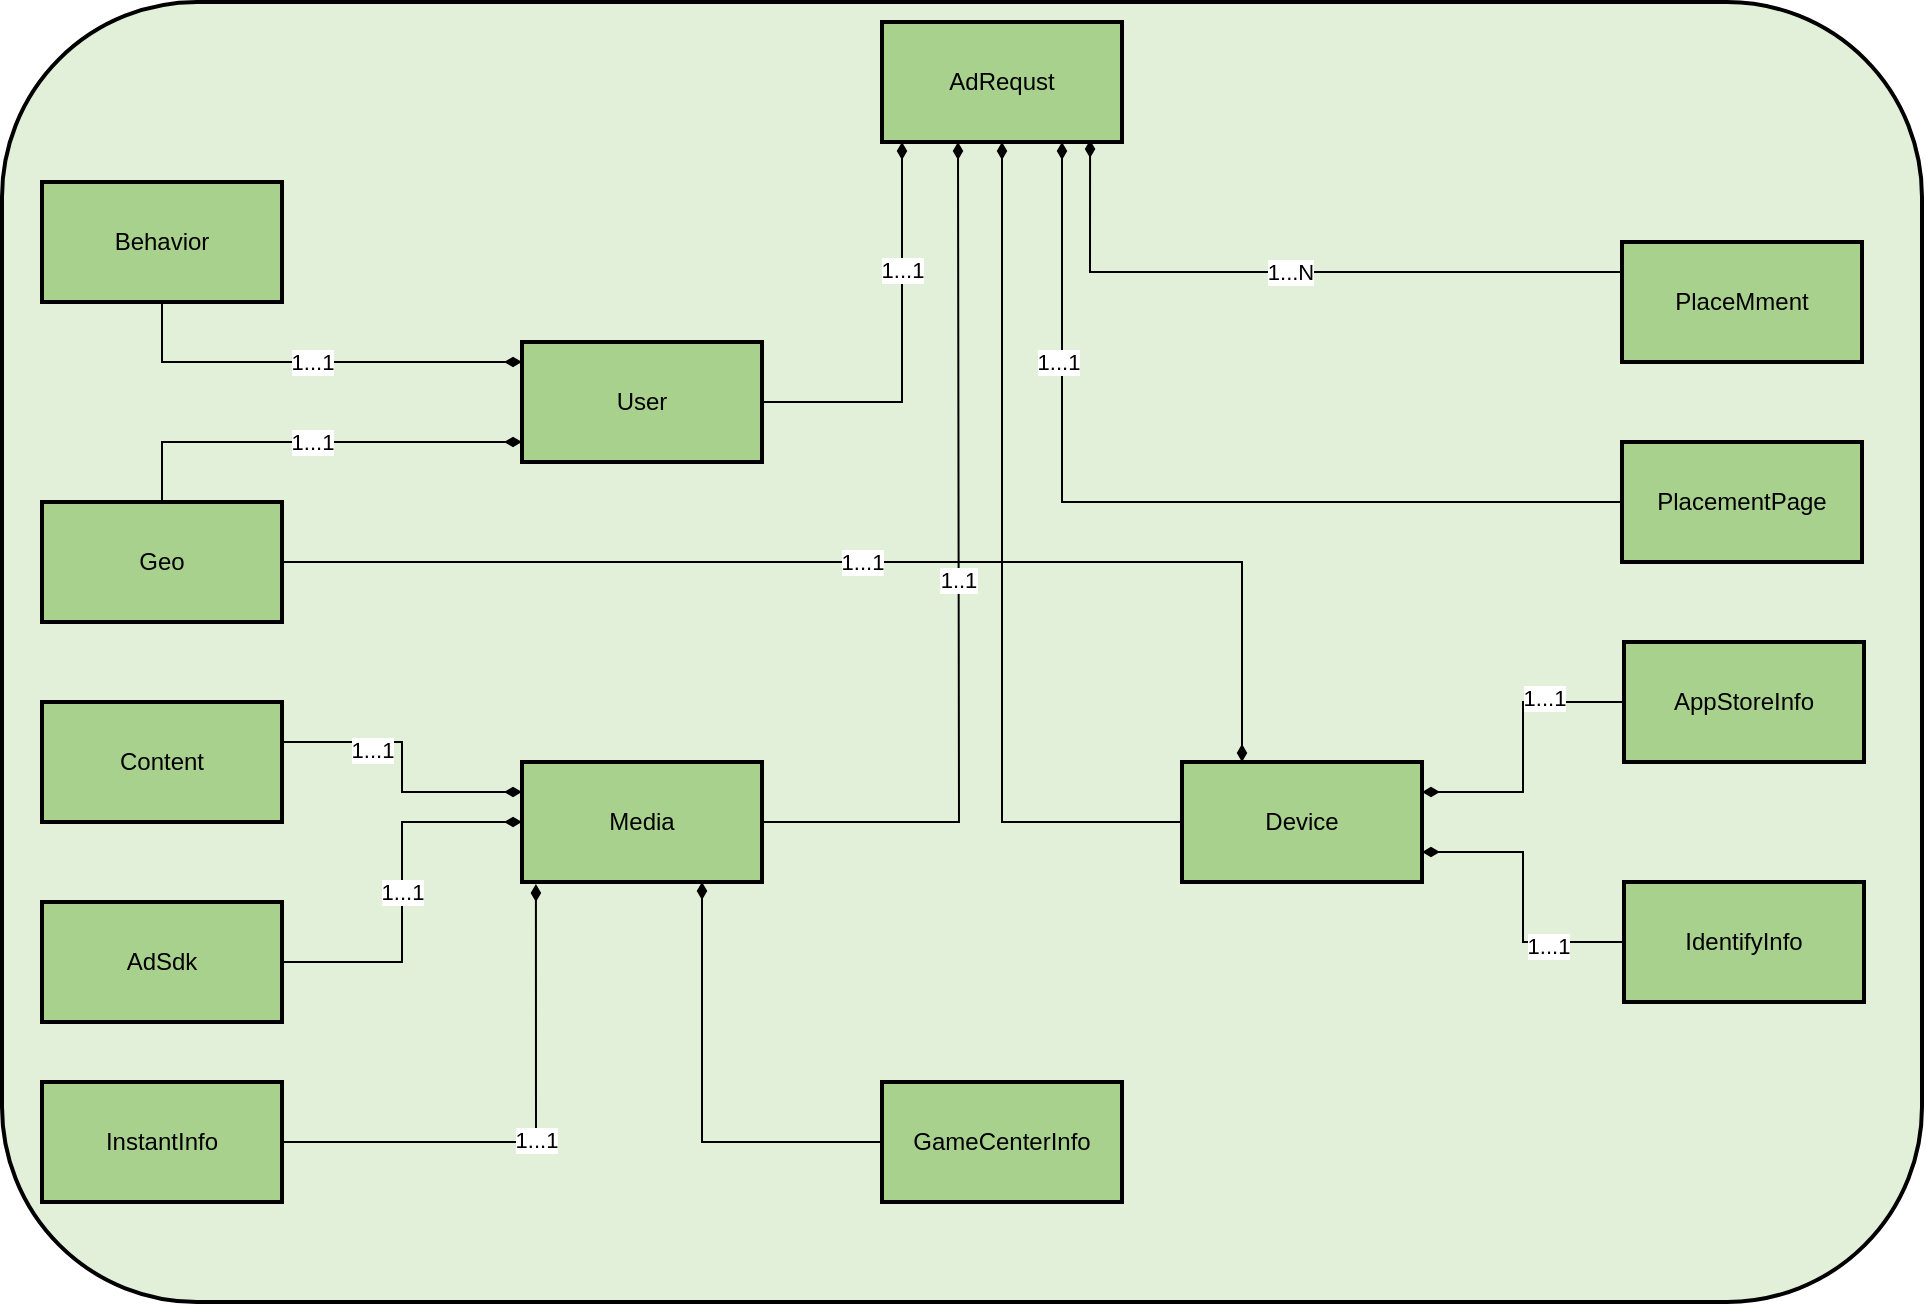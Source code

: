 <mxfile version="20.0.3" type="github">
  <diagram id="WxofzhqPijOSikos3FHB" name="Page-1">
    <mxGraphModel dx="1422" dy="762" grid="1" gridSize="10" guides="1" tooltips="1" connect="1" arrows="1" fold="1" page="1" pageScale="1" pageWidth="1100" pageHeight="850" math="0" shadow="0">
      <root>
        <mxCell id="0" />
        <mxCell id="1" parent="0" />
        <mxCell id="8hg9rA8bp6VnjMarO-Az-38" value="" style="rounded=1;whiteSpace=wrap;html=1;strokeWidth=2;fillColor=#E2F0D9;" vertex="1" parent="1">
          <mxGeometry x="10" y="170" width="960" height="650" as="geometry" />
        </mxCell>
        <mxCell id="8hg9rA8bp6VnjMarO-Az-4" value="AdRequst" style="rounded=0;whiteSpace=wrap;html=1;fillColor=#A9D18E;strokeWidth=2;" vertex="1" parent="1">
          <mxGeometry x="450" y="180" width="120" height="60" as="geometry" />
        </mxCell>
        <mxCell id="8hg9rA8bp6VnjMarO-Az-7" style="edgeStyle=orthogonalEdgeStyle;rounded=0;orthogonalLoop=1;jettySize=auto;html=1;entryX=0.75;entryY=1;entryDx=0;entryDy=0;endArrow=diamondThin;endFill=1;" edge="1" parent="1" source="8hg9rA8bp6VnjMarO-Az-6" target="8hg9rA8bp6VnjMarO-Az-4">
          <mxGeometry relative="1" as="geometry" />
        </mxCell>
        <mxCell id="8hg9rA8bp6VnjMarO-Az-9" value="1...1" style="edgeLabel;html=1;align=center;verticalAlign=middle;resizable=0;points=[];" vertex="1" connectable="0" parent="8hg9rA8bp6VnjMarO-Az-7">
          <mxGeometry x="0.465" y="2" relative="1" as="geometry">
            <mxPoint y="-13" as="offset" />
          </mxGeometry>
        </mxCell>
        <mxCell id="8hg9rA8bp6VnjMarO-Az-6" value="PlacementPage" style="rounded=0;whiteSpace=wrap;html=1;fillColor=#A9D18E;strokeWidth=2;" vertex="1" parent="1">
          <mxGeometry x="820" y="390" width="120" height="60" as="geometry" />
        </mxCell>
        <mxCell id="8hg9rA8bp6VnjMarO-Az-10" value="1...N" style="edgeStyle=orthogonalEdgeStyle;rounded=0;orthogonalLoop=1;jettySize=auto;html=1;entryX=0.867;entryY=0.983;entryDx=0;entryDy=0;entryPerimeter=0;endArrow=diamondThin;endFill=1;exitX=0;exitY=0.25;exitDx=0;exitDy=0;" edge="1" parent="1" source="8hg9rA8bp6VnjMarO-Az-8" target="8hg9rA8bp6VnjMarO-Az-4">
          <mxGeometry relative="1" as="geometry">
            <Array as="points">
              <mxPoint x="554" y="305" />
            </Array>
          </mxGeometry>
        </mxCell>
        <mxCell id="8hg9rA8bp6VnjMarO-Az-8" value="PlaceMment" style="rounded=0;whiteSpace=wrap;html=1;fillColor=#A9D18E;strokeWidth=2;" vertex="1" parent="1">
          <mxGeometry x="820" y="290" width="120" height="60" as="geometry" />
        </mxCell>
        <mxCell id="8hg9rA8bp6VnjMarO-Az-12" value="1...1" style="edgeStyle=orthogonalEdgeStyle;rounded=0;orthogonalLoop=1;jettySize=auto;html=1;endArrow=diamondThin;endFill=1;" edge="1" parent="1" target="8hg9rA8bp6VnjMarO-Az-4">
          <mxGeometry x="0.364" relative="1" as="geometry">
            <mxPoint x="390" y="370" as="sourcePoint" />
            <mxPoint x="486.96" y="241.98" as="targetPoint" />
            <Array as="points">
              <mxPoint x="460" y="370" />
            </Array>
            <mxPoint as="offset" />
          </mxGeometry>
        </mxCell>
        <mxCell id="8hg9rA8bp6VnjMarO-Az-11" value="User" style="rounded=0;whiteSpace=wrap;html=1;fillColor=#A9D18E;strokeWidth=2;" vertex="1" parent="1">
          <mxGeometry x="270" y="340" width="120" height="60" as="geometry" />
        </mxCell>
        <mxCell id="8hg9rA8bp6VnjMarO-Az-14" value="1...1" style="edgeStyle=orthogonalEdgeStyle;rounded=0;orthogonalLoop=1;jettySize=auto;html=1;endArrow=diamondThin;endFill=1;" edge="1" parent="1" source="8hg9rA8bp6VnjMarO-Az-13">
          <mxGeometry relative="1" as="geometry">
            <mxPoint x="270" y="350" as="targetPoint" />
            <Array as="points">
              <mxPoint x="90" y="350" />
              <mxPoint x="270" y="350" />
            </Array>
          </mxGeometry>
        </mxCell>
        <mxCell id="8hg9rA8bp6VnjMarO-Az-13" value="Behavior" style="rounded=0;whiteSpace=wrap;html=1;fillColor=#A9D18E;strokeWidth=2;" vertex="1" parent="1">
          <mxGeometry x="30" y="260" width="120" height="60" as="geometry" />
        </mxCell>
        <mxCell id="8hg9rA8bp6VnjMarO-Az-16" value="1...1" style="edgeStyle=orthogonalEdgeStyle;rounded=0;orthogonalLoop=1;jettySize=auto;html=1;endArrow=diamondThin;endFill=1;" edge="1" parent="1" source="8hg9rA8bp6VnjMarO-Az-15" target="8hg9rA8bp6VnjMarO-Az-11">
          <mxGeometry relative="1" as="geometry">
            <Array as="points">
              <mxPoint x="90" y="390" />
            </Array>
          </mxGeometry>
        </mxCell>
        <mxCell id="8hg9rA8bp6VnjMarO-Az-30" value="1...1" style="edgeStyle=orthogonalEdgeStyle;rounded=0;orthogonalLoop=1;jettySize=auto;html=1;entryX=0.25;entryY=0;entryDx=0;entryDy=0;endArrow=diamondThin;endFill=1;" edge="1" parent="1" source="8hg9rA8bp6VnjMarO-Az-15" target="8hg9rA8bp6VnjMarO-Az-28">
          <mxGeometry relative="1" as="geometry" />
        </mxCell>
        <mxCell id="8hg9rA8bp6VnjMarO-Az-15" value="Geo" style="rounded=0;whiteSpace=wrap;html=1;fillColor=#A9D18E;strokeWidth=2;" vertex="1" parent="1">
          <mxGeometry x="30" y="420" width="120" height="60" as="geometry" />
        </mxCell>
        <mxCell id="8hg9rA8bp6VnjMarO-Az-19" value="1..1" style="edgeStyle=orthogonalEdgeStyle;rounded=0;orthogonalLoop=1;jettySize=auto;html=1;endArrow=diamondThin;endFill=1;" edge="1" parent="1" source="8hg9rA8bp6VnjMarO-Az-17">
          <mxGeometry relative="1" as="geometry">
            <mxPoint x="488" y="240" as="targetPoint" />
          </mxGeometry>
        </mxCell>
        <mxCell id="8hg9rA8bp6VnjMarO-Az-17" value="Media" style="rounded=0;whiteSpace=wrap;html=1;fillColor=#A9D18E;strokeWidth=2;" vertex="1" parent="1">
          <mxGeometry x="270" y="550" width="120" height="60" as="geometry" />
        </mxCell>
        <mxCell id="8hg9rA8bp6VnjMarO-Az-20" style="edgeStyle=orthogonalEdgeStyle;rounded=0;orthogonalLoop=1;jettySize=auto;html=1;entryX=0;entryY=0.25;entryDx=0;entryDy=0;endArrow=diamondThin;endFill=1;" edge="1" parent="1" source="8hg9rA8bp6VnjMarO-Az-18" target="8hg9rA8bp6VnjMarO-Az-17">
          <mxGeometry relative="1" as="geometry">
            <Array as="points">
              <mxPoint x="210" y="540" />
              <mxPoint x="210" y="565" />
            </Array>
          </mxGeometry>
        </mxCell>
        <mxCell id="8hg9rA8bp6VnjMarO-Az-21" value="1...1" style="edgeLabel;html=1;align=center;verticalAlign=middle;resizable=0;points=[];" vertex="1" connectable="0" parent="8hg9rA8bp6VnjMarO-Az-20">
          <mxGeometry x="-0.379" y="-4" relative="1" as="geometry">
            <mxPoint as="offset" />
          </mxGeometry>
        </mxCell>
        <mxCell id="8hg9rA8bp6VnjMarO-Az-18" value="Content" style="rounded=0;whiteSpace=wrap;html=1;fillColor=#A9D18E;strokeWidth=2;" vertex="1" parent="1">
          <mxGeometry x="30" y="520" width="120" height="60" as="geometry" />
        </mxCell>
        <mxCell id="8hg9rA8bp6VnjMarO-Az-23" value="1...1" style="edgeStyle=orthogonalEdgeStyle;rounded=0;orthogonalLoop=1;jettySize=auto;html=1;entryX=0;entryY=0.5;entryDx=0;entryDy=0;endArrow=diamondThin;endFill=1;" edge="1" parent="1" source="8hg9rA8bp6VnjMarO-Az-22" target="8hg9rA8bp6VnjMarO-Az-17">
          <mxGeometry relative="1" as="geometry" />
        </mxCell>
        <mxCell id="8hg9rA8bp6VnjMarO-Az-22" value="AdSdk" style="rounded=0;whiteSpace=wrap;html=1;fillColor=#A9D18E;strokeWidth=2;" vertex="1" parent="1">
          <mxGeometry x="30" y="620" width="120" height="60" as="geometry" />
        </mxCell>
        <mxCell id="8hg9rA8bp6VnjMarO-Az-25" value="1...1" style="edgeStyle=orthogonalEdgeStyle;rounded=0;orthogonalLoop=1;jettySize=auto;html=1;entryX=0.058;entryY=1.017;entryDx=0;entryDy=0;entryPerimeter=0;endArrow=diamondThin;endFill=1;" edge="1" parent="1" source="8hg9rA8bp6VnjMarO-Az-24" target="8hg9rA8bp6VnjMarO-Az-17">
          <mxGeometry relative="1" as="geometry" />
        </mxCell>
        <mxCell id="8hg9rA8bp6VnjMarO-Az-24" value="InstantInfo" style="rounded=0;whiteSpace=wrap;html=1;fillColor=#A9D18E;strokeWidth=2;" vertex="1" parent="1">
          <mxGeometry x="30" y="710" width="120" height="60" as="geometry" />
        </mxCell>
        <mxCell id="8hg9rA8bp6VnjMarO-Az-27" style="edgeStyle=orthogonalEdgeStyle;rounded=0;orthogonalLoop=1;jettySize=auto;html=1;entryX=0.75;entryY=1;entryDx=0;entryDy=0;endArrow=diamondThin;endFill=1;" edge="1" parent="1" source="8hg9rA8bp6VnjMarO-Az-26" target="8hg9rA8bp6VnjMarO-Az-17">
          <mxGeometry relative="1" as="geometry" />
        </mxCell>
        <mxCell id="8hg9rA8bp6VnjMarO-Az-26" value="GameCenterInfo" style="rounded=0;whiteSpace=wrap;html=1;fillColor=#A9D18E;strokeWidth=2;" vertex="1" parent="1">
          <mxGeometry x="450" y="710" width="120" height="60" as="geometry" />
        </mxCell>
        <mxCell id="8hg9rA8bp6VnjMarO-Az-37" style="edgeStyle=orthogonalEdgeStyle;rounded=0;orthogonalLoop=1;jettySize=auto;html=1;entryX=0.5;entryY=1;entryDx=0;entryDy=0;endArrow=diamondThin;endFill=1;" edge="1" parent="1" source="8hg9rA8bp6VnjMarO-Az-28" target="8hg9rA8bp6VnjMarO-Az-4">
          <mxGeometry relative="1" as="geometry" />
        </mxCell>
        <mxCell id="8hg9rA8bp6VnjMarO-Az-28" value="Device" style="rounded=0;whiteSpace=wrap;html=1;fillColor=#A9D18E;strokeWidth=2;" vertex="1" parent="1">
          <mxGeometry x="600" y="550" width="120" height="60" as="geometry" />
        </mxCell>
        <mxCell id="8hg9rA8bp6VnjMarO-Az-34" style="edgeStyle=orthogonalEdgeStyle;rounded=0;orthogonalLoop=1;jettySize=auto;html=1;entryX=1;entryY=0.25;entryDx=0;entryDy=0;endArrow=diamondThin;endFill=1;" edge="1" parent="1" source="8hg9rA8bp6VnjMarO-Az-31" target="8hg9rA8bp6VnjMarO-Az-28">
          <mxGeometry relative="1" as="geometry">
            <mxPoint x="721" y="565" as="targetPoint" />
          </mxGeometry>
        </mxCell>
        <mxCell id="8hg9rA8bp6VnjMarO-Az-35" value="1...1" style="edgeLabel;html=1;align=center;verticalAlign=middle;resizable=0;points=[];" vertex="1" connectable="0" parent="8hg9rA8bp6VnjMarO-Az-34">
          <mxGeometry x="-0.448" y="-2" relative="1" as="geometry">
            <mxPoint as="offset" />
          </mxGeometry>
        </mxCell>
        <mxCell id="8hg9rA8bp6VnjMarO-Az-31" value="AppStoreInfo" style="rounded=0;whiteSpace=wrap;html=1;fillColor=#A9D18E;strokeWidth=2;" vertex="1" parent="1">
          <mxGeometry x="821" y="490" width="120" height="60" as="geometry" />
        </mxCell>
        <mxCell id="8hg9rA8bp6VnjMarO-Az-33" style="edgeStyle=orthogonalEdgeStyle;rounded=0;orthogonalLoop=1;jettySize=auto;html=1;endArrow=diamondThin;endFill=1;entryX=1;entryY=0.75;entryDx=0;entryDy=0;" edge="1" parent="1" source="8hg9rA8bp6VnjMarO-Az-32" target="8hg9rA8bp6VnjMarO-Az-28">
          <mxGeometry relative="1" as="geometry">
            <mxPoint x="750" y="595" as="targetPoint" />
          </mxGeometry>
        </mxCell>
        <mxCell id="8hg9rA8bp6VnjMarO-Az-36" value="1...1" style="edgeLabel;html=1;align=center;verticalAlign=middle;resizable=0;points=[];" vertex="1" connectable="0" parent="8hg9rA8bp6VnjMarO-Az-33">
          <mxGeometry x="-0.471" y="2" relative="1" as="geometry">
            <mxPoint as="offset" />
          </mxGeometry>
        </mxCell>
        <mxCell id="8hg9rA8bp6VnjMarO-Az-32" value="IdentifyInfo" style="rounded=0;whiteSpace=wrap;html=1;fillColor=#A9D18E;strokeWidth=2;" vertex="1" parent="1">
          <mxGeometry x="821" y="610" width="120" height="60" as="geometry" />
        </mxCell>
      </root>
    </mxGraphModel>
  </diagram>
</mxfile>
